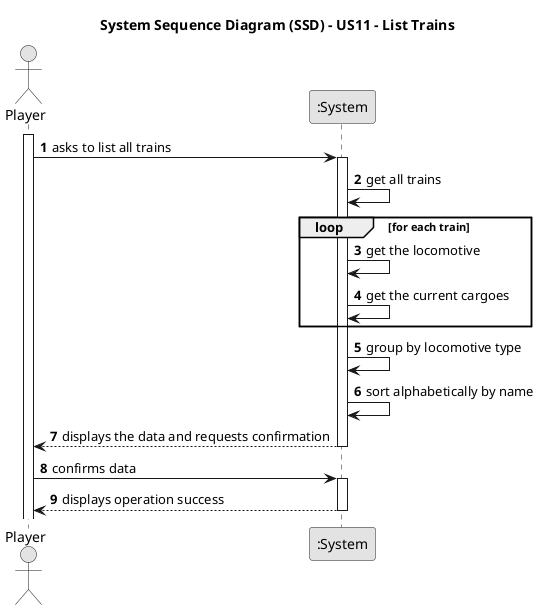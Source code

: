 @startuml
skinparam monochrome true
skinparam packageStyle rectangle
skinparam shadowing false

title System Sequence Diagram (SSD) - US11 - List Trains

autonumber

actor "Player" as Player
participant ":System" as System

activate Player

    Player -> System : asks to list all trains
    activate System

    System -> System : get all trains

    loop for each train
        System -> System : get the locomotive
        System -> System : get the current cargoes
    end loop

    System -> System : group by locomotive type
    System -> System : sort alphabetically by name

        System --> Player : displays the data and requests confirmation
    deactivate System

    Player -> System : confirms data
    activate System

        System --> Player : displays operation success
    deactivate System

@enduml